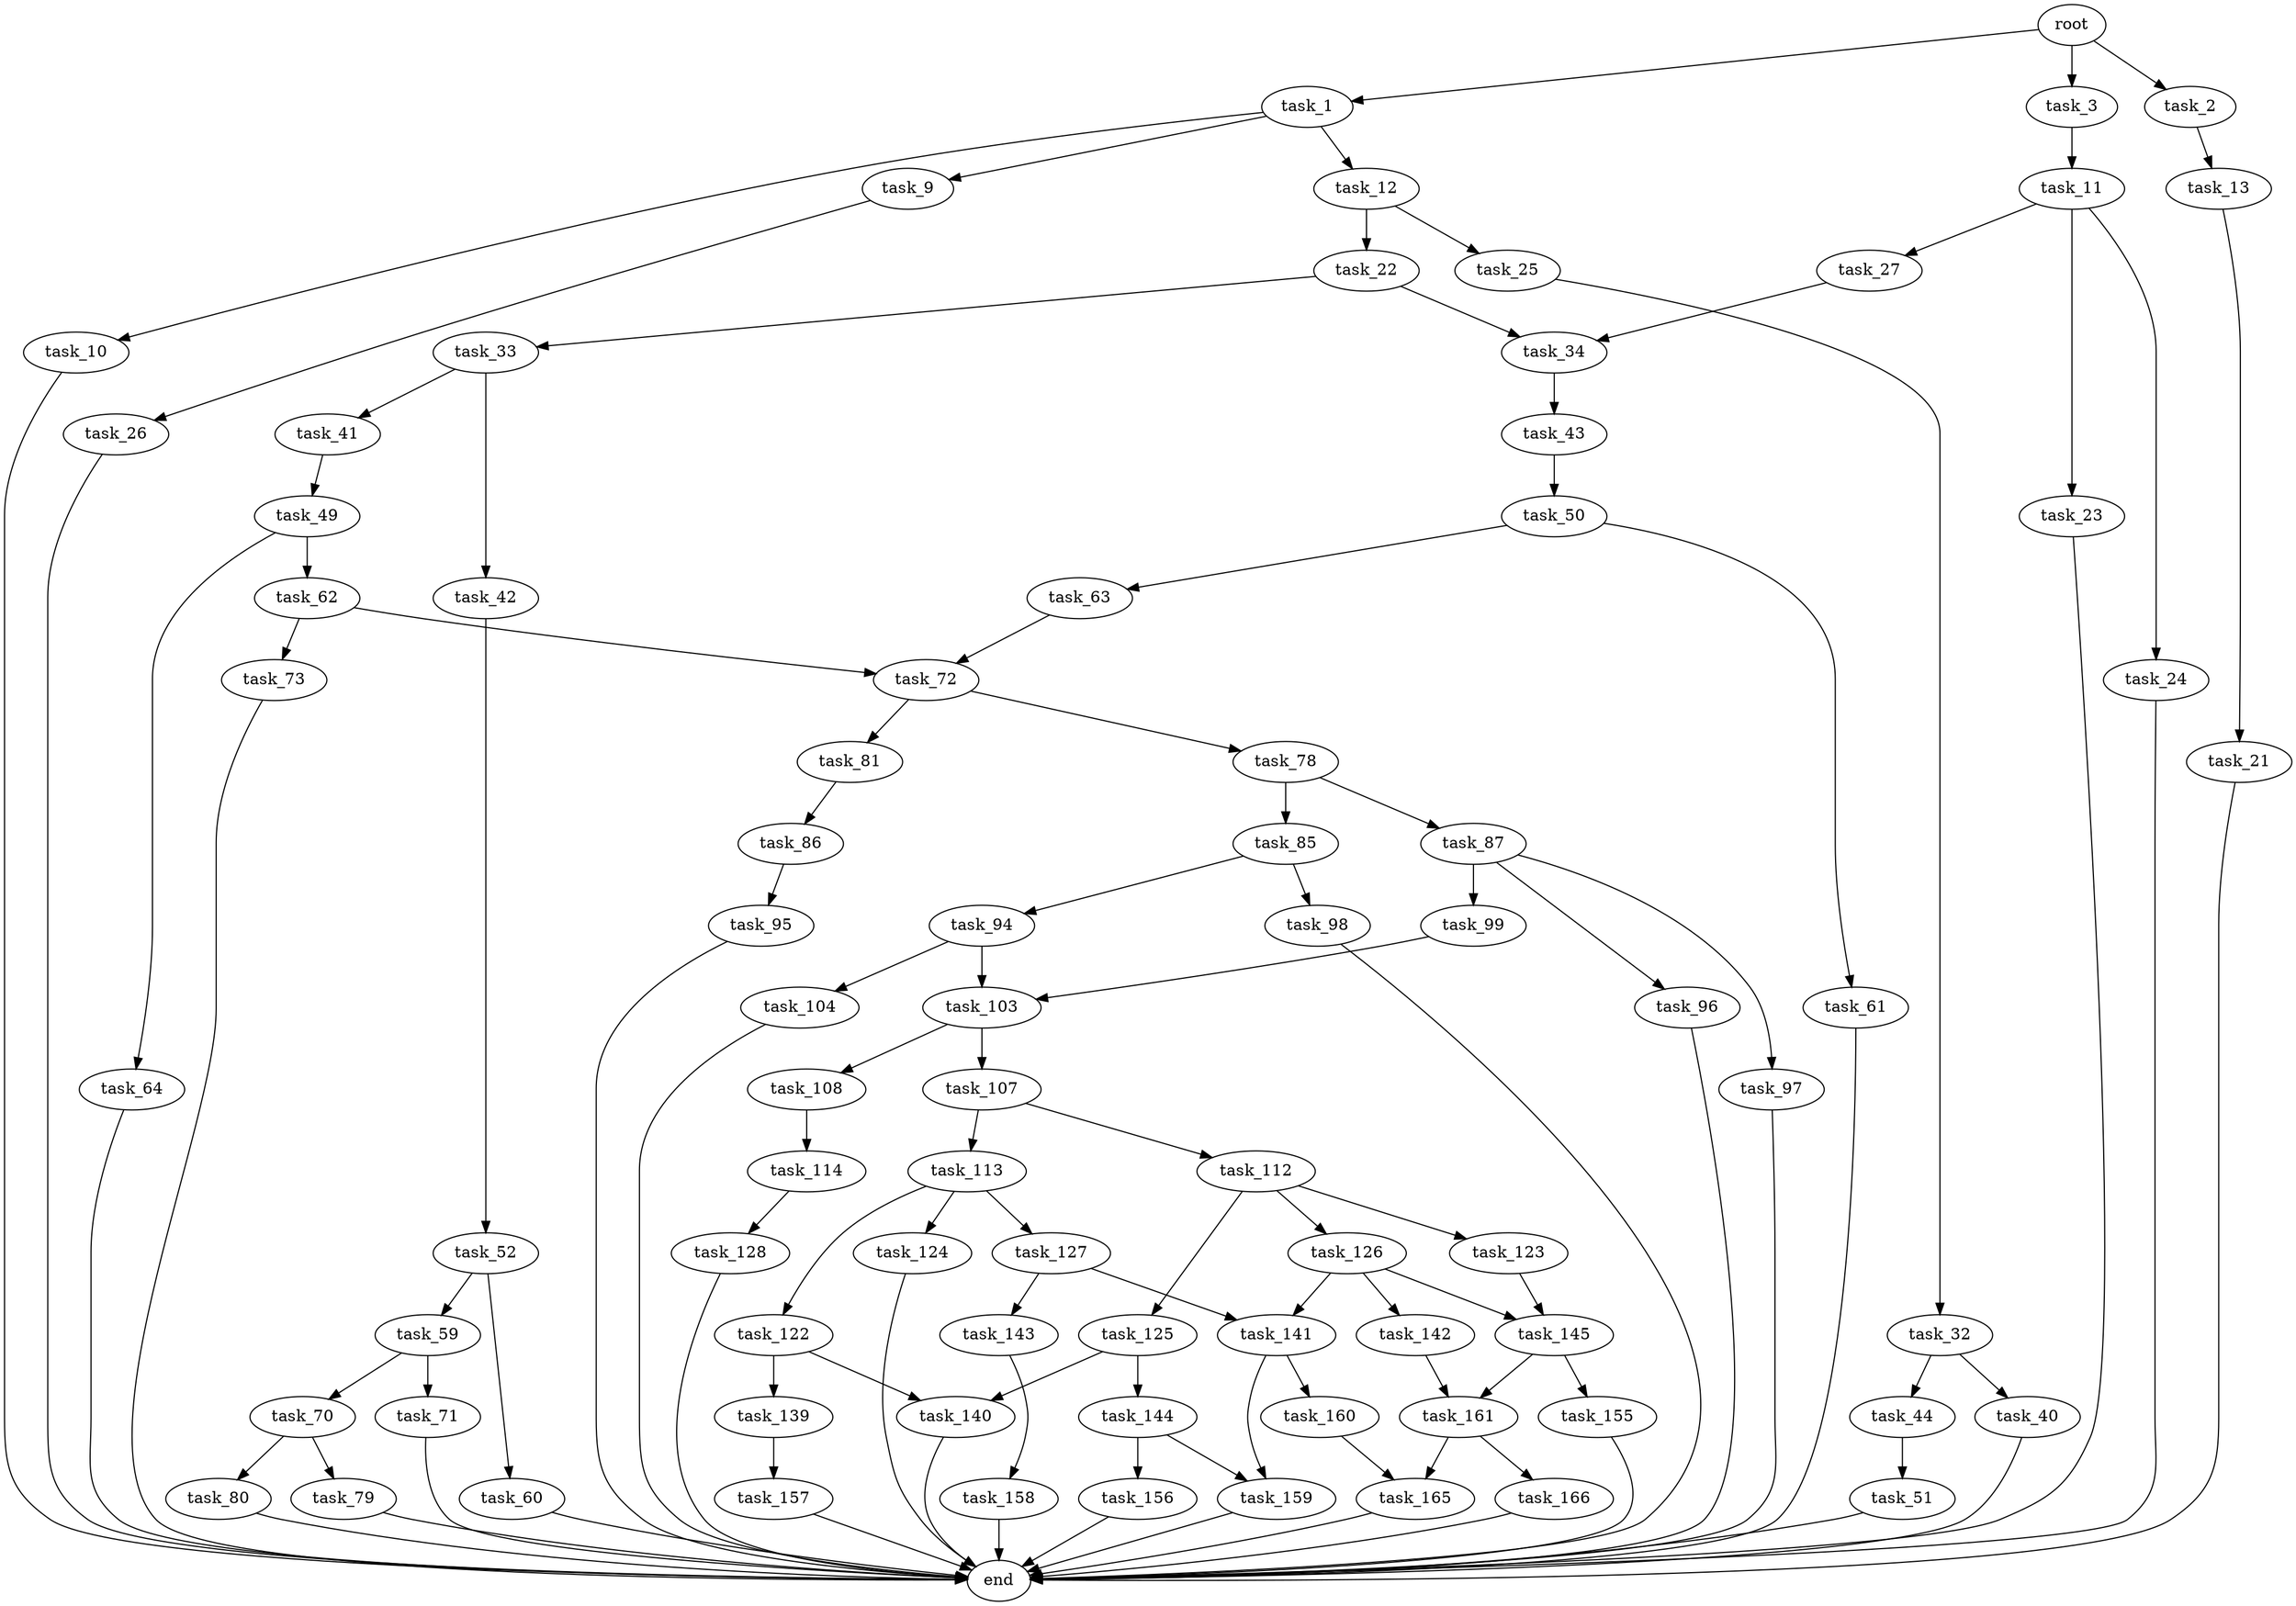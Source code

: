 digraph G {
  root [size="0.000000"];
  task_1 [size="1265951272.000000"];
  task_2 [size="28991029248.000000"];
  task_3 [size="262267499455.000000"];
  task_9 [size="782757789696.000000"];
  task_10 [size="716349828010.000000"];
  task_12 [size="71203275654.000000"];
  task_13 [size="231928233984.000000"];
  task_11 [size="126859478511.000000"];
  task_26 [size="30920099669.000000"];
  end [size="0.000000"];
  task_23 [size="3329795900.000000"];
  task_24 [size="134217728000.000000"];
  task_27 [size="242824360349.000000"];
  task_22 [size="216213632318.000000"];
  task_25 [size="2962149298.000000"];
  task_21 [size="134217728000.000000"];
  task_33 [size="16004997649.000000"];
  task_34 [size="212769823641.000000"];
  task_32 [size="320743100236.000000"];
  task_40 [size="1359737966.000000"];
  task_44 [size="368293445632.000000"];
  task_41 [size="426026859544.000000"];
  task_42 [size="68719476736.000000"];
  task_43 [size="106714581144.000000"];
  task_49 [size="368293445632.000000"];
  task_52 [size="16653516589.000000"];
  task_50 [size="617296227288.000000"];
  task_51 [size="23374930412.000000"];
  task_62 [size="368293445632.000000"];
  task_64 [size="1073741824000.000000"];
  task_61 [size="28991029248.000000"];
  task_63 [size="8589934592.000000"];
  task_59 [size="5082903908.000000"];
  task_60 [size="231928233984.000000"];
  task_70 [size="8343248088.000000"];
  task_71 [size="5004139984.000000"];
  task_72 [size="1073741824000.000000"];
  task_73 [size="28991029248.000000"];
  task_79 [size="368293445632.000000"];
  task_80 [size="16363778487.000000"];
  task_78 [size="93259487100.000000"];
  task_81 [size="231928233984.000000"];
  task_85 [size="8507683862.000000"];
  task_87 [size="10487955829.000000"];
  task_86 [size="8589934592.000000"];
  task_94 [size="549755813888.000000"];
  task_98 [size="68719476736.000000"];
  task_95 [size="782757789696.000000"];
  task_96 [size="6304951664.000000"];
  task_97 [size="683482580921.000000"];
  task_99 [size="924403651233.000000"];
  task_103 [size="3831328011.000000"];
  task_104 [size="23897067274.000000"];
  task_107 [size="134217728000.000000"];
  task_108 [size="1095146772.000000"];
  task_112 [size="11653913992.000000"];
  task_113 [size="398322522989.000000"];
  task_114 [size="639489291215.000000"];
  task_123 [size="10502872571.000000"];
  task_125 [size="3622236637.000000"];
  task_126 [size="782757789696.000000"];
  task_122 [size="28991029248.000000"];
  task_124 [size="201692980948.000000"];
  task_127 [size="188286515784.000000"];
  task_128 [size="7960461781.000000"];
  task_139 [size="187099279452.000000"];
  task_140 [size="26199241332.000000"];
  task_145 [size="286942106424.000000"];
  task_144 [size="17010723825.000000"];
  task_141 [size="28991029248.000000"];
  task_142 [size="534227393904.000000"];
  task_143 [size="4601042390.000000"];
  task_157 [size="368293445632.000000"];
  task_159 [size="803453258348.000000"];
  task_160 [size="34046302064.000000"];
  task_161 [size="4935181147.000000"];
  task_158 [size="5887833587.000000"];
  task_156 [size="235077141932.000000"];
  task_155 [size="705720438780.000000"];
  task_165 [size="11135623959.000000"];
  task_166 [size="46694683849.000000"];

  root -> task_1 [size="1.000000"];
  root -> task_2 [size="1.000000"];
  root -> task_3 [size="1.000000"];
  task_1 -> task_9 [size="134217728.000000"];
  task_1 -> task_10 [size="134217728.000000"];
  task_1 -> task_12 [size="134217728.000000"];
  task_2 -> task_13 [size="75497472.000000"];
  task_3 -> task_11 [size="301989888.000000"];
  task_9 -> task_26 [size="679477248.000000"];
  task_10 -> end [size="1.000000"];
  task_12 -> task_22 [size="301989888.000000"];
  task_12 -> task_25 [size="301989888.000000"];
  task_13 -> task_21 [size="301989888.000000"];
  task_11 -> task_23 [size="301989888.000000"];
  task_11 -> task_24 [size="301989888.000000"];
  task_11 -> task_27 [size="301989888.000000"];
  task_26 -> end [size="1.000000"];
  task_23 -> end [size="1.000000"];
  task_24 -> end [size="1.000000"];
  task_27 -> task_34 [size="301989888.000000"];
  task_22 -> task_33 [size="679477248.000000"];
  task_22 -> task_34 [size="679477248.000000"];
  task_25 -> task_32 [size="209715200.000000"];
  task_21 -> end [size="1.000000"];
  task_33 -> task_41 [size="33554432.000000"];
  task_33 -> task_42 [size="33554432.000000"];
  task_34 -> task_43 [size="838860800.000000"];
  task_32 -> task_40 [size="536870912.000000"];
  task_32 -> task_44 [size="536870912.000000"];
  task_40 -> end [size="1.000000"];
  task_44 -> task_51 [size="411041792.000000"];
  task_41 -> task_49 [size="536870912.000000"];
  task_42 -> task_52 [size="134217728.000000"];
  task_43 -> task_50 [size="134217728.000000"];
  task_49 -> task_62 [size="411041792.000000"];
  task_49 -> task_64 [size="411041792.000000"];
  task_52 -> task_59 [size="301989888.000000"];
  task_52 -> task_60 [size="301989888.000000"];
  task_50 -> task_61 [size="536870912.000000"];
  task_50 -> task_63 [size="536870912.000000"];
  task_51 -> end [size="1.000000"];
  task_62 -> task_72 [size="411041792.000000"];
  task_62 -> task_73 [size="411041792.000000"];
  task_64 -> end [size="1.000000"];
  task_61 -> end [size="1.000000"];
  task_63 -> task_72 [size="33554432.000000"];
  task_59 -> task_70 [size="134217728.000000"];
  task_59 -> task_71 [size="134217728.000000"];
  task_60 -> end [size="1.000000"];
  task_70 -> task_79 [size="679477248.000000"];
  task_70 -> task_80 [size="679477248.000000"];
  task_71 -> end [size="1.000000"];
  task_72 -> task_78 [size="838860800.000000"];
  task_72 -> task_81 [size="838860800.000000"];
  task_73 -> end [size="1.000000"];
  task_79 -> end [size="1.000000"];
  task_80 -> end [size="1.000000"];
  task_78 -> task_85 [size="134217728.000000"];
  task_78 -> task_87 [size="134217728.000000"];
  task_81 -> task_86 [size="301989888.000000"];
  task_85 -> task_94 [size="209715200.000000"];
  task_85 -> task_98 [size="209715200.000000"];
  task_87 -> task_96 [size="411041792.000000"];
  task_87 -> task_97 [size="411041792.000000"];
  task_87 -> task_99 [size="411041792.000000"];
  task_86 -> task_95 [size="33554432.000000"];
  task_94 -> task_103 [size="536870912.000000"];
  task_94 -> task_104 [size="536870912.000000"];
  task_98 -> end [size="1.000000"];
  task_95 -> end [size="1.000000"];
  task_96 -> end [size="1.000000"];
  task_97 -> end [size="1.000000"];
  task_99 -> task_103 [size="838860800.000000"];
  task_103 -> task_107 [size="411041792.000000"];
  task_103 -> task_108 [size="411041792.000000"];
  task_104 -> end [size="1.000000"];
  task_107 -> task_112 [size="209715200.000000"];
  task_107 -> task_113 [size="209715200.000000"];
  task_108 -> task_114 [size="33554432.000000"];
  task_112 -> task_123 [size="411041792.000000"];
  task_112 -> task_125 [size="411041792.000000"];
  task_112 -> task_126 [size="411041792.000000"];
  task_113 -> task_122 [size="679477248.000000"];
  task_113 -> task_124 [size="679477248.000000"];
  task_113 -> task_127 [size="679477248.000000"];
  task_114 -> task_128 [size="411041792.000000"];
  task_123 -> task_145 [size="301989888.000000"];
  task_125 -> task_140 [size="75497472.000000"];
  task_125 -> task_144 [size="75497472.000000"];
  task_126 -> task_141 [size="679477248.000000"];
  task_126 -> task_142 [size="679477248.000000"];
  task_126 -> task_145 [size="679477248.000000"];
  task_122 -> task_139 [size="75497472.000000"];
  task_122 -> task_140 [size="75497472.000000"];
  task_124 -> end [size="1.000000"];
  task_127 -> task_141 [size="134217728.000000"];
  task_127 -> task_143 [size="134217728.000000"];
  task_128 -> end [size="1.000000"];
  task_139 -> task_157 [size="679477248.000000"];
  task_140 -> end [size="1.000000"];
  task_145 -> task_155 [size="301989888.000000"];
  task_145 -> task_161 [size="301989888.000000"];
  task_144 -> task_156 [size="301989888.000000"];
  task_144 -> task_159 [size="301989888.000000"];
  task_141 -> task_159 [size="75497472.000000"];
  task_141 -> task_160 [size="75497472.000000"];
  task_142 -> task_161 [size="679477248.000000"];
  task_143 -> task_158 [size="75497472.000000"];
  task_157 -> end [size="1.000000"];
  task_159 -> end [size="1.000000"];
  task_160 -> task_165 [size="33554432.000000"];
  task_161 -> task_165 [size="411041792.000000"];
  task_161 -> task_166 [size="411041792.000000"];
  task_158 -> end [size="1.000000"];
  task_156 -> end [size="1.000000"];
  task_155 -> end [size="1.000000"];
  task_165 -> end [size="1.000000"];
  task_166 -> end [size="1.000000"];
}
